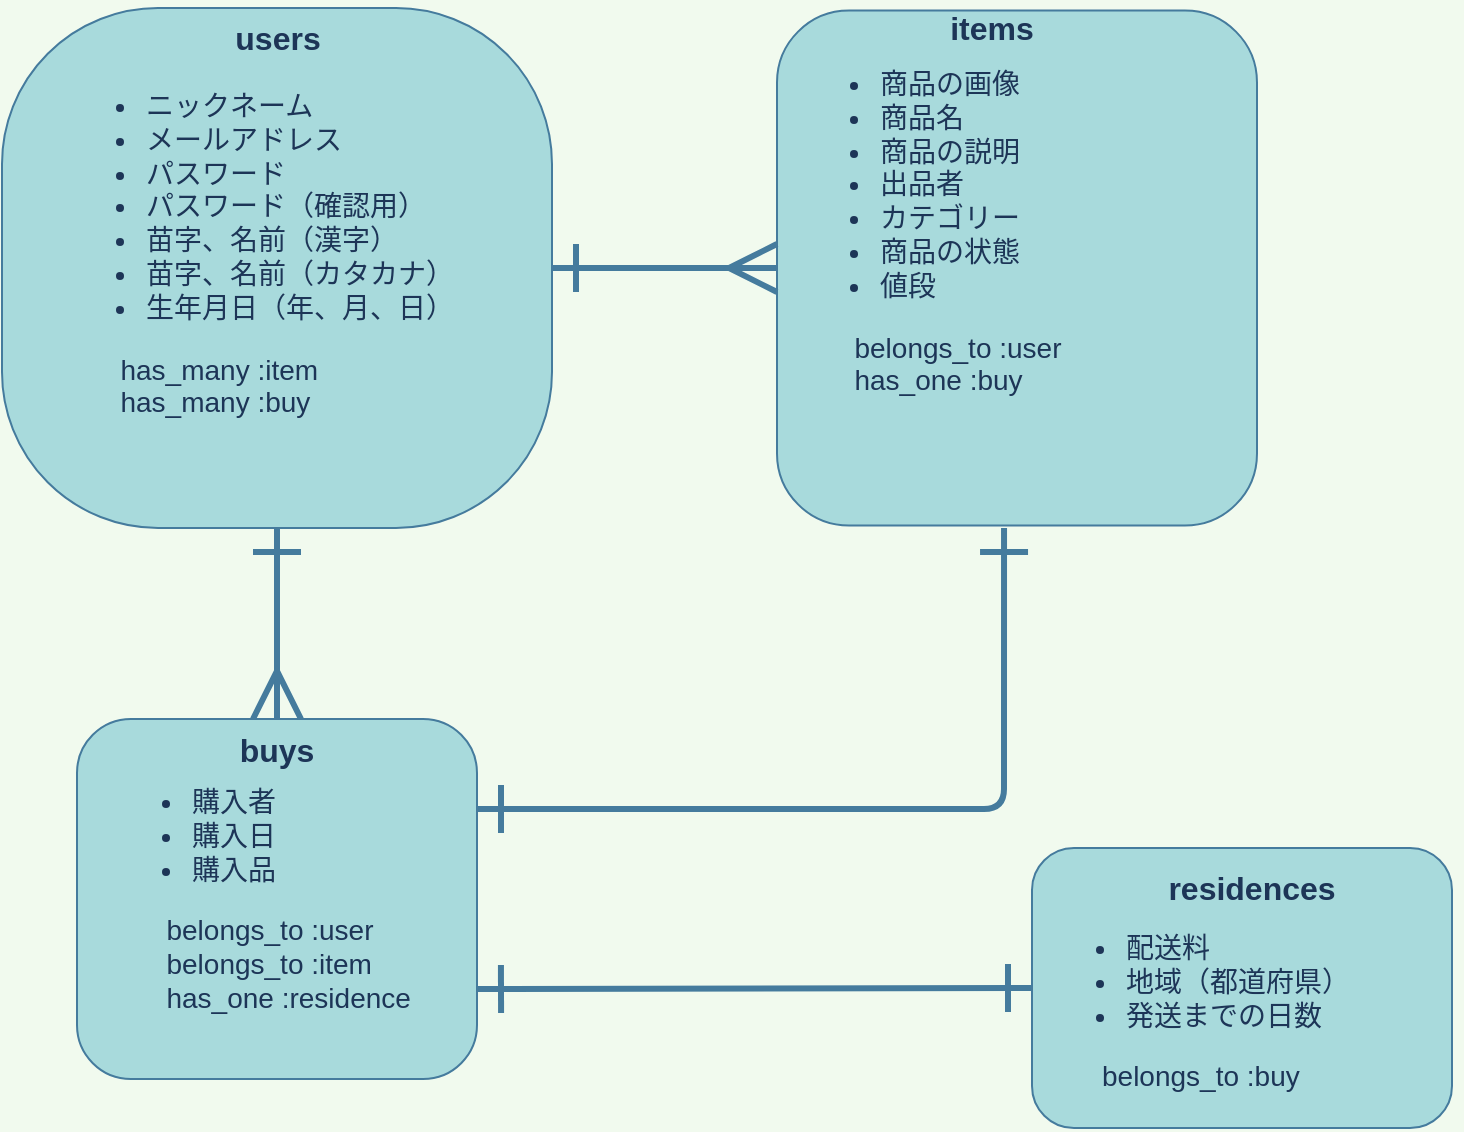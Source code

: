 <mxfile version="13.6.5">
    <diagram id="kzLrD-IIlXTSUmSy00nu" name="ページ1">
        <mxGraphModel dx="524" dy="526" grid="1" gridSize="10" guides="1" tooltips="1" connect="1" arrows="1" fold="1" page="1" pageScale="1" pageWidth="827" pageHeight="1169" background="#F1FAEE" math="0" shadow="0">
            <root>
                <mxCell id="0"/>
                <mxCell id="1" parent="0"/>
                <mxCell id="20" value="" style="whiteSpace=wrap;html=1;fontSize=16;align=center;verticalAlign=top;horizontal=1;textDirection=ltr;labelPosition=center;verticalLabelPosition=middle;rounded=1;fillColor=#A8DADC;strokeColor=#457B9D;fontColor=#1D3557;" parent="1" vertex="1">
                    <mxGeometry x="402.5" y="21.25" width="240" height="257.5" as="geometry"/>
                </mxCell>
                <mxCell id="41" style="edgeStyle=none;rounded=1;jumpStyle=sharp;jumpSize=21;orthogonalLoop=1;jettySize=auto;html=1;startArrow=ERone;startFill=0;startSize=20;endArrow=ERmany;endFill=0;endSize=20;targetPerimeterSpacing=100;strokeWidth=3;fontSize=14;fontColor=#1D3557;entryX=0.5;entryY=0;entryDx=0;entryDy=0;labelBackgroundColor=#F1FAEE;strokeColor=#457B9D;sourcePerimeterSpacing=0;exitX=0.5;exitY=1;exitDx=0;exitDy=0;" parent="1" source="19" target="21" edge="1">
                    <mxGeometry relative="1" as="geometry">
                        <mxPoint x="120" y="280" as="targetPoint"/>
                        <mxPoint x="180" y="250" as="sourcePoint"/>
                    </mxGeometry>
                </mxCell>
                <mxCell id="58" style="edgeStyle=orthogonalEdgeStyle;rounded=1;sketch=0;jumpStyle=sharp;jumpSize=21;orthogonalLoop=1;jettySize=auto;html=1;exitX=1;exitY=0.5;exitDx=0;exitDy=0;entryX=0;entryY=0.5;entryDx=0;entryDy=0;startArrow=ERone;startFill=0;startSize=20;sourcePerimeterSpacing=0;endArrow=ERmany;endFill=0;endSize=20;targetPerimeterSpacing=100;strokeColor=#457B9D;strokeWidth=3;fillColor=#A8DADC;fontColor=#1D3557;" edge="1" parent="1" source="19" target="20">
                    <mxGeometry relative="1" as="geometry"/>
                </mxCell>
                <mxCell id="19" value="&lt;div&gt;&lt;br&gt;&lt;/div&gt;" style="whiteSpace=wrap;html=1;fontSize=16;labelBackgroundColor=none;noLabel=1;rounded=1;fillColor=#A8DADC;strokeColor=#457B9D;fontColor=#1D3557;arcSize=30;" parent="1" vertex="1">
                    <mxGeometry x="15" y="20" width="275" height="260" as="geometry"/>
                </mxCell>
                <mxCell id="61" style="edgeStyle=orthogonalEdgeStyle;rounded=1;sketch=0;jumpStyle=sharp;jumpSize=21;orthogonalLoop=1;jettySize=auto;html=1;exitX=1;exitY=0.25;exitDx=0;exitDy=0;entryX=0.473;entryY=1.005;entryDx=0;entryDy=0;entryPerimeter=0;startArrow=ERone;startFill=0;startSize=20;sourcePerimeterSpacing=0;endArrow=ERone;endFill=0;endSize=20;targetPerimeterSpacing=100;strokeColor=#457B9D;strokeWidth=3;fillColor=#A8DADC;fontColor=#1D3557;" edge="1" parent="1" source="21" target="20">
                    <mxGeometry relative="1" as="geometry"/>
                </mxCell>
                <mxCell id="21" value="" style="whiteSpace=wrap;html=1;fontSize=16;rounded=1;fillColor=#A8DADC;strokeColor=#457B9D;fontColor=#1D3557;" parent="1" vertex="1">
                    <mxGeometry x="52.5" y="375.5" width="200" height="180" as="geometry"/>
                </mxCell>
                <mxCell id="55" style="edgeStyle=orthogonalEdgeStyle;rounded=1;sketch=0;jumpStyle=sharp;jumpSize=21;orthogonalLoop=1;jettySize=auto;html=1;entryX=1;entryY=0.75;entryDx=0;entryDy=0;startArrow=ERone;startFill=0;startSize=20;sourcePerimeterSpacing=0;endArrow=ERone;endFill=0;endSize=20;targetPerimeterSpacing=100;strokeColor=#457B9D;strokeWidth=3;fillColor=#A8DADC;fontColor=#1D3557;" edge="1" parent="1" source="22" target="21">
                    <mxGeometry relative="1" as="geometry"/>
                </mxCell>
                <mxCell id="22" value="" style="whiteSpace=wrap;html=1;fontSize=16;rounded=1;fontStyle=1;fillColor=#A8DADC;strokeColor=#457B9D;fontColor=#1D3557;" parent="1" vertex="1">
                    <mxGeometry x="530" y="440" width="210" height="140" as="geometry"/>
                </mxCell>
                <mxCell id="26" value="items" style="text;html=1;strokeColor=none;fillColor=none;align=center;verticalAlign=middle;whiteSpace=wrap;fontSize=16;fontStyle=1;rounded=1;fontColor=#1D3557;" parent="1" vertex="1">
                    <mxGeometry x="475" y="16.25" width="70" height="27.5" as="geometry"/>
                </mxCell>
                <mxCell id="27" value="&lt;ul style=&quot;font-size: 14px&quot;&gt;&lt;li style=&quot;font-size: 14px&quot;&gt;商品の画像&lt;/li&gt;&lt;li style=&quot;font-size: 14px&quot;&gt;商品名　　&lt;/li&gt;&lt;li style=&quot;font-size: 14px&quot;&gt;商品の説明&lt;/li&gt;&lt;li style=&quot;font-size: 14px&quot;&gt;出品者&lt;/li&gt;&lt;li style=&quot;font-size: 14px&quot;&gt;カテゴリー　　&lt;/li&gt;&lt;li style=&quot;font-size: 14px&quot;&gt;商品の状態&lt;/li&gt;&lt;li style=&quot;font-size: 14px&quot;&gt;値段&lt;/li&gt;&lt;/ul&gt;&lt;div&gt;&amp;nbsp; &amp;nbsp; &amp;nbsp; &amp;nbsp;belongs_to :user&lt;/div&gt;&lt;div&gt;&amp;nbsp; &amp;nbsp; &amp;nbsp; &amp;nbsp;has_one :buy&lt;/div&gt;&lt;div&gt;&amp;nbsp; &amp;nbsp; &amp;nbsp; &amp;nbsp;&lt;/div&gt;" style="text;html=1;align=left;verticalAlign=top;whiteSpace=wrap;fontSize=14;rounded=1;spacing=0;fontColor=#1D3557;" parent="1" vertex="1">
                    <mxGeometry x="414" y="30.63" width="227.5" height="228.75" as="geometry"/>
                </mxCell>
                <mxCell id="31" value="&lt;ul style=&quot;font-size: 14px&quot;&gt;&lt;li style=&quot;font-size: 14px&quot;&gt;ニックネーム&lt;/li&gt;&lt;li style=&quot;font-size: 14px&quot;&gt;メールアドレス&lt;/li&gt;&lt;li style=&quot;font-size: 14px&quot;&gt;パスワード&lt;/li&gt;&lt;li style=&quot;font-size: 14px&quot;&gt;パスワード（確認用）&lt;/li&gt;&lt;li style=&quot;font-size: 14px&quot;&gt;苗字、名前（漢字）&lt;/li&gt;&lt;li style=&quot;font-size: 14px&quot;&gt;苗字、名前（カタカナ）&lt;/li&gt;&lt;li style=&quot;font-size: 14px&quot;&gt;生年月日（年、月、日）&lt;/li&gt;&lt;/ul&gt;&lt;div&gt;&amp;nbsp; &amp;nbsp; &amp;nbsp; &amp;nbsp;has_many :item&lt;/div&gt;&lt;div&gt;&amp;nbsp; &amp;nbsp; &amp;nbsp; &amp;nbsp;has_many :buy&lt;/div&gt;" style="text;html=1;strokeColor=none;fillColor=none;align=left;verticalAlign=top;whiteSpace=wrap;fontSize=14;rounded=1;arcSize=22;fontColor=#1D3557;" parent="1" vertex="1">
                    <mxGeometry x="45" y="40" width="215" height="210" as="geometry"/>
                </mxCell>
                <mxCell id="32" value="users" style="text;html=1;strokeColor=none;fillColor=none;align=center;verticalAlign=middle;whiteSpace=wrap;fontSize=16;fontStyle=1;rounded=1;fontColor=#1D3557;" parent="1" vertex="1">
                    <mxGeometry x="117.5" y="20" width="70" height="30" as="geometry"/>
                </mxCell>
                <mxCell id="34" value="buys" style="text;html=1;strokeColor=none;fillColor=none;align=center;verticalAlign=middle;whiteSpace=wrap;rounded=0;labelBackgroundColor=none;fontColor=#1D3557;fontSize=16;fontStyle=1" parent="1" vertex="1">
                    <mxGeometry x="110" y="375.5" width="85" height="30" as="geometry"/>
                </mxCell>
                <mxCell id="35" value="&lt;ul style=&quot;font-size: 14px&quot;&gt;&lt;li style=&quot;font-size: 14px&quot;&gt;購入者&lt;/li&gt;&lt;li style=&quot;font-size: 14px&quot;&gt;購入日&lt;/li&gt;&lt;li style=&quot;font-size: 14px&quot;&gt;購入品&lt;/li&gt;&lt;/ul&gt;&lt;div&gt;&amp;nbsp; &amp;nbsp; &amp;nbsp; &amp;nbsp;belongs_to :user&lt;/div&gt;&lt;div&gt;&amp;nbsp; &amp;nbsp; &amp;nbsp; &amp;nbsp;belongs_to :item&lt;/div&gt;&lt;div&gt;&amp;nbsp; &amp;nbsp; &amp;nbsp; &amp;nbsp;has_one :residence&lt;/div&gt;" style="text;html=1;strokeColor=none;fillColor=none;align=left;verticalAlign=top;whiteSpace=wrap;rounded=0;labelBackgroundColor=none;fontSize=14;fontColor=#1D3557;horizontal=1;" parent="1" vertex="1">
                    <mxGeometry x="67.5" y="388" width="170" height="155" as="geometry"/>
                </mxCell>
                <mxCell id="37" value="&lt;font size=&quot;1&quot;&gt;&lt;b style=&quot;font-size: 16px&quot;&gt;residences&lt;/b&gt;&lt;/font&gt;" style="text;html=1;strokeColor=none;fillColor=none;align=center;verticalAlign=middle;whiteSpace=wrap;rounded=0;labelBackgroundColor=none;fontSize=14;fontColor=#1D3557;" parent="1" vertex="1">
                    <mxGeometry x="590" y="440" width="100" height="40" as="geometry"/>
                </mxCell>
                <mxCell id="38" value="&lt;ul&gt;&lt;li&gt;配送料　&lt;/li&gt;&lt;li&gt;地域（都道府県）&lt;/li&gt;&lt;li&gt;発送までの日数&lt;/li&gt;&lt;/ul&gt;&lt;div&gt;　　belongs_to :buy&lt;/div&gt;" style="text;html=1;strokeColor=none;fillColor=none;align=left;verticalAlign=middle;whiteSpace=wrap;rounded=0;labelBackgroundColor=none;fontSize=14;fontColor=#1D3557;" parent="1" vertex="1">
                    <mxGeometry x="535" y="460" width="210" height="109" as="geometry"/>
                </mxCell>
            </root>
        </mxGraphModel>
    </diagram>
</mxfile>